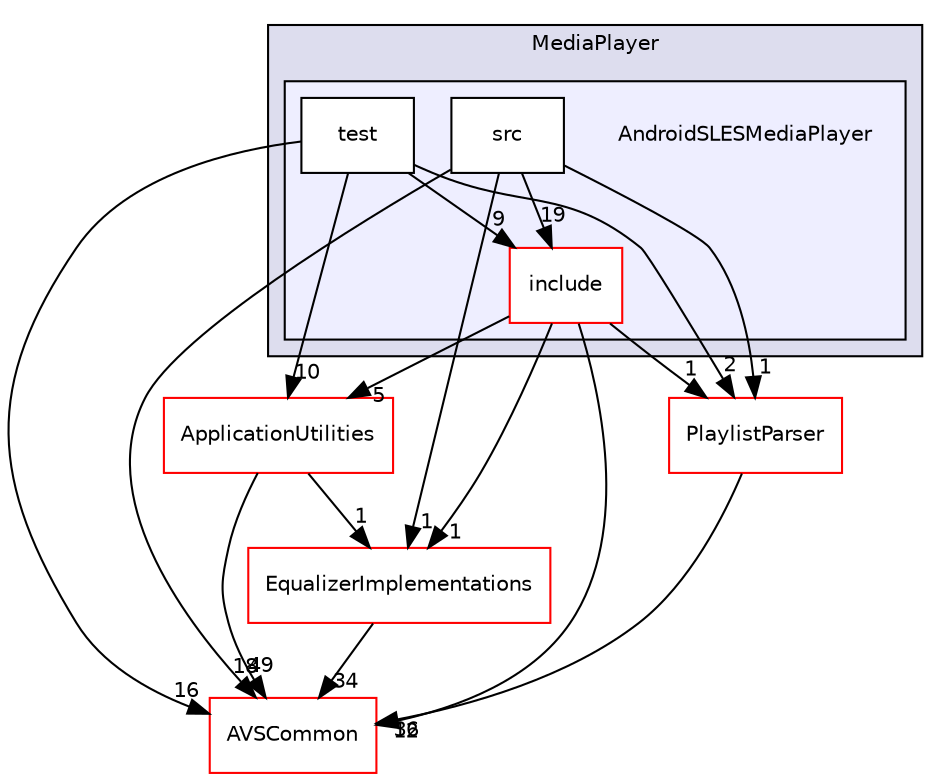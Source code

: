 digraph "/workplace/avs-device-sdk/MediaPlayer/AndroidSLESMediaPlayer" {
  compound=true
  node [ fontsize="10", fontname="Helvetica"];
  edge [ labelfontsize="10", labelfontname="Helvetica"];
  subgraph clusterdir_9d34932954f3d83257e5e12e3f421a72 {
    graph [ bgcolor="#ddddee", pencolor="black", label="MediaPlayer" fontname="Helvetica", fontsize="10", URL="dir_9d34932954f3d83257e5e12e3f421a72.html"]
  subgraph clusterdir_b97c8a12362aabf73b92afdea21f65db {
    graph [ bgcolor="#eeeeff", pencolor="black", label="" URL="dir_b97c8a12362aabf73b92afdea21f65db.html"];
    dir_b97c8a12362aabf73b92afdea21f65db [shape=plaintext label="AndroidSLESMediaPlayer"];
    dir_7b5c7f5aa6c9c2118e08133913118a4b [shape=box label="include" color="red" fillcolor="white" style="filled" URL="dir_7b5c7f5aa6c9c2118e08133913118a4b.html"];
    dir_6a9b6ece2a2b3e9844f10f06f8c54dc4 [shape=box label="src" color="black" fillcolor="white" style="filled" URL="dir_6a9b6ece2a2b3e9844f10f06f8c54dc4.html"];
    dir_09f8576ebf0d3cd6a2f3f83ce5a8feb1 [shape=box label="test" color="black" fillcolor="white" style="filled" URL="dir_09f8576ebf0d3cd6a2f3f83ce5a8feb1.html"];
  }
  }
  dir_748b5abbb33df61eda67007924a1a0cb [shape=box label="ApplicationUtilities" fillcolor="white" style="filled" color="red" URL="dir_748b5abbb33df61eda67007924a1a0cb.html"];
  dir_63c328d9f040c398ed3a99417a38689e [shape=box label="EqualizerImplementations" fillcolor="white" style="filled" color="red" URL="dir_63c328d9f040c398ed3a99417a38689e.html"];
  dir_655fbec917b1f23289d3ed8ec9803bf1 [shape=box label="PlaylistParser" fillcolor="white" style="filled" color="red" URL="dir_655fbec917b1f23289d3ed8ec9803bf1.html"];
  dir_13e65effb2bde530b17b3d5eefcd0266 [shape=box label="AVSCommon" fillcolor="white" style="filled" color="red" URL="dir_13e65effb2bde530b17b3d5eefcd0266.html"];
  dir_748b5abbb33df61eda67007924a1a0cb->dir_63c328d9f040c398ed3a99417a38689e [headlabel="1", labeldistance=1.5 headhref="dir_000026_000221.html"];
  dir_748b5abbb33df61eda67007924a1a0cb->dir_13e65effb2bde530b17b3d5eefcd0266 [headlabel="49", labeldistance=1.5 headhref="dir_000026_000015.html"];
  dir_63c328d9f040c398ed3a99417a38689e->dir_13e65effb2bde530b17b3d5eefcd0266 [headlabel="34", labeldistance=1.5 headhref="dir_000221_000015.html"];
  dir_655fbec917b1f23289d3ed8ec9803bf1->dir_13e65effb2bde530b17b3d5eefcd0266 [headlabel="36", labeldistance=1.5 headhref="dir_000265_000015.html"];
  dir_7b5c7f5aa6c9c2118e08133913118a4b->dir_748b5abbb33df61eda67007924a1a0cb [headlabel="5", labeldistance=1.5 headhref="dir_000256_000026.html"];
  dir_7b5c7f5aa6c9c2118e08133913118a4b->dir_63c328d9f040c398ed3a99417a38689e [headlabel="1", labeldistance=1.5 headhref="dir_000256_000221.html"];
  dir_7b5c7f5aa6c9c2118e08133913118a4b->dir_655fbec917b1f23289d3ed8ec9803bf1 [headlabel="1", labeldistance=1.5 headhref="dir_000256_000265.html"];
  dir_7b5c7f5aa6c9c2118e08133913118a4b->dir_13e65effb2bde530b17b3d5eefcd0266 [headlabel="12", labeldistance=1.5 headhref="dir_000256_000015.html"];
  dir_6a9b6ece2a2b3e9844f10f06f8c54dc4->dir_63c328d9f040c398ed3a99417a38689e [headlabel="1", labeldistance=1.5 headhref="dir_000258_000221.html"];
  dir_6a9b6ece2a2b3e9844f10f06f8c54dc4->dir_655fbec917b1f23289d3ed8ec9803bf1 [headlabel="1", labeldistance=1.5 headhref="dir_000258_000265.html"];
  dir_6a9b6ece2a2b3e9844f10f06f8c54dc4->dir_7b5c7f5aa6c9c2118e08133913118a4b [headlabel="19", labeldistance=1.5 headhref="dir_000258_000256.html"];
  dir_6a9b6ece2a2b3e9844f10f06f8c54dc4->dir_13e65effb2bde530b17b3d5eefcd0266 [headlabel="18", labeldistance=1.5 headhref="dir_000258_000015.html"];
  dir_09f8576ebf0d3cd6a2f3f83ce5a8feb1->dir_748b5abbb33df61eda67007924a1a0cb [headlabel="10", labeldistance=1.5 headhref="dir_000259_000026.html"];
  dir_09f8576ebf0d3cd6a2f3f83ce5a8feb1->dir_655fbec917b1f23289d3ed8ec9803bf1 [headlabel="2", labeldistance=1.5 headhref="dir_000259_000265.html"];
  dir_09f8576ebf0d3cd6a2f3f83ce5a8feb1->dir_7b5c7f5aa6c9c2118e08133913118a4b [headlabel="9", labeldistance=1.5 headhref="dir_000259_000256.html"];
  dir_09f8576ebf0d3cd6a2f3f83ce5a8feb1->dir_13e65effb2bde530b17b3d5eefcd0266 [headlabel="16", labeldistance=1.5 headhref="dir_000259_000015.html"];
}
